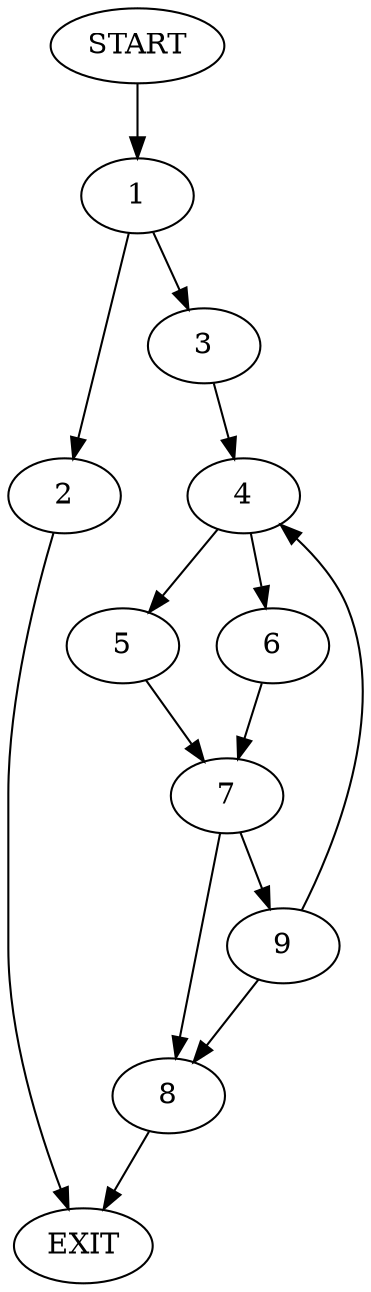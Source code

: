 digraph {
0 [label="START"]
10 [label="EXIT"]
0 -> 1
1 -> 2
1 -> 3
2 -> 10
3 -> 4
4 -> 5
4 -> 6
6 -> 7
5 -> 7
7 -> 8
7 -> 9
9 -> 8
9 -> 4
8 -> 10
}
